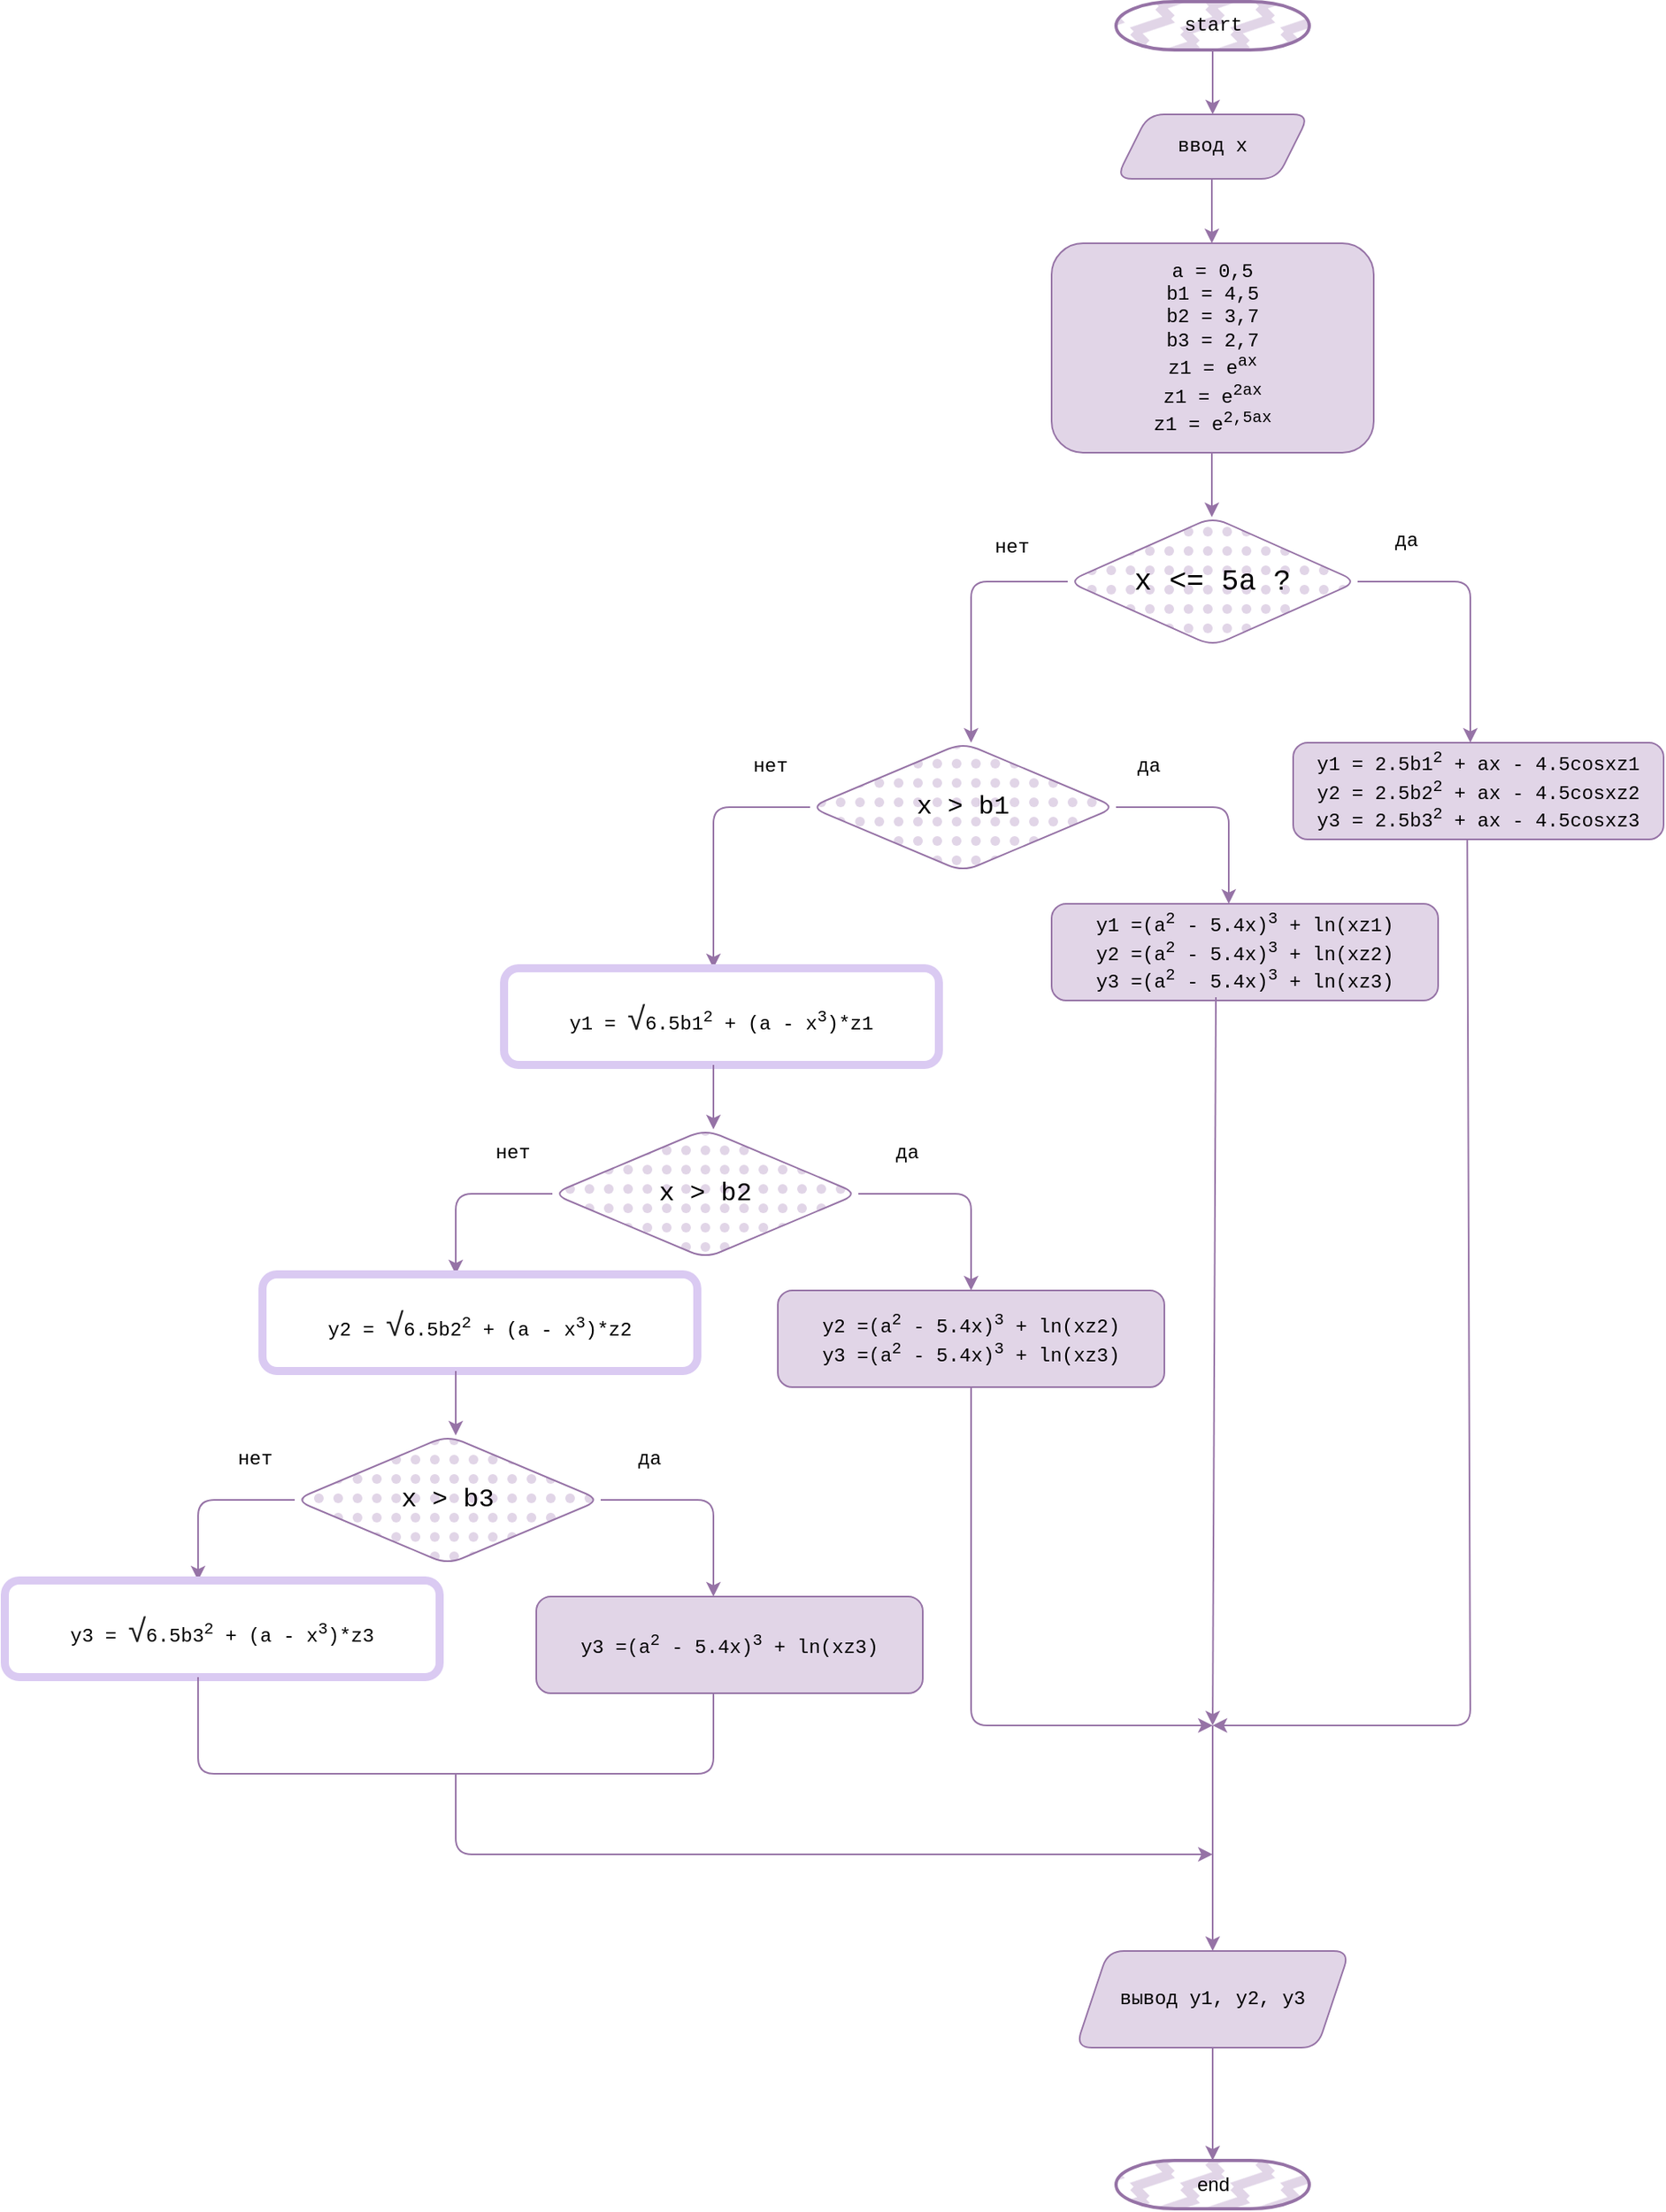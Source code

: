<mxfile version="24.7.17">
  <diagram id="6a731a19-8d31-9384-78a2-239565b7b9f0" name="Page-1">
    <mxGraphModel dx="1955" dy="716" grid="1" gridSize="10" guides="1" tooltips="1" connect="1" arrows="1" fold="1" page="1" pageScale="1" pageWidth="1169" pageHeight="827" background="none" math="0" shadow="0">
      <root>
        <mxCell id="0" />
        <mxCell id="1" parent="0" />
        <mxCell id="2" value="start" style="shape=mxgraph.flowchart.terminator;strokeWidth=2;gradientDirection=radial;fontStyle=0;html=1;fillColor=#e1d5e7;strokeColor=#9673a6;fillStyle=zigzag-line;rounded=1;fontFamily=Courier New;" parent="1" vertex="1">
          <mxGeometry x="260" y="60" width="120" height="30" as="geometry" />
        </mxCell>
        <mxCell id="40" value="end" style="shape=mxgraph.flowchart.terminator;strokeWidth=2;gradientDirection=north;fontStyle=0;html=1;rounded=1;fillColor=#e1d5e7;strokeColor=#9673a6;fillStyle=zigzag-line;" parent="1" vertex="1">
          <mxGeometry x="260" y="1400" width="120" height="30" as="geometry" />
        </mxCell>
        <mxCell id="43" value="" style="edgeStyle=elbowEdgeStyle;elbow=vertical;entryX=0.5;entryY=0;entryPerimeter=0;fontStyle=1;strokeColor=#9673a6;strokeWidth=1;html=1;fillColor=#e1d5e7;" parent="1" target="40" edge="1">
          <mxGeometry width="100" height="100" as="geometry">
            <mxPoint x="320" y="1330" as="sourcePoint" />
            <mxPoint x="100" y="-1120" as="targetPoint" />
            <Array as="points" />
          </mxGeometry>
        </mxCell>
        <mxCell id="nvhNC7b3r2czrJxHWV48-55" value="" style="endArrow=classic;html=1;rounded=1;fillColor=#e1d5e7;strokeColor=#9673a6;" parent="1" edge="1">
          <mxGeometry width="50" height="50" relative="1" as="geometry">
            <mxPoint x="320" y="90" as="sourcePoint" />
            <mxPoint x="320" y="130" as="targetPoint" />
          </mxGeometry>
        </mxCell>
        <mxCell id="nvhNC7b3r2czrJxHWV48-56" value="ввод x" style="shape=parallelogram;perimeter=parallelogramPerimeter;whiteSpace=wrap;html=1;fixedSize=1;fillColor=#e1d5e7;strokeColor=#9673a6;rounded=1;fontFamily=Courier New;" parent="1" vertex="1">
          <mxGeometry x="260" y="130" width="120" height="40" as="geometry" />
        </mxCell>
        <mxCell id="nvhNC7b3r2czrJxHWV48-58" value="" style="endArrow=classic;html=1;rounded=1;fillColor=#e1d5e7;strokeColor=#9673a6;" parent="1" edge="1">
          <mxGeometry width="50" height="50" relative="1" as="geometry">
            <mxPoint x="319.5" y="170" as="sourcePoint" />
            <mxPoint x="319.5" y="210" as="targetPoint" />
          </mxGeometry>
        </mxCell>
        <mxCell id="nvhNC7b3r2czrJxHWV48-59" value="&lt;font&gt;a = 0,5&lt;/font&gt;&lt;div&gt;&lt;font&gt;b1 = 4,5&lt;/font&gt;&lt;/div&gt;&lt;div&gt;&lt;font&gt;b2 = 3,7&lt;/font&gt;&lt;/div&gt;&lt;div&gt;&lt;font&gt;b3 = 2,7&lt;/font&gt;&lt;/div&gt;&lt;div&gt;&lt;font&gt;z1 = e&lt;sup&gt;ax&lt;/sup&gt;&lt;/font&gt;&lt;/div&gt;&lt;div&gt;&lt;font&gt;z1 = e&lt;sup&gt;2ax&lt;/sup&gt;&lt;sup&gt;&lt;br&gt;&lt;/sup&gt;&lt;/font&gt;&lt;/div&gt;&lt;div&gt;&lt;font&gt;z1 = e&lt;sup style=&quot;&quot;&gt;2,5ax&lt;/sup&gt;&lt;/font&gt;&lt;sup&gt;&lt;br&gt;&lt;/sup&gt;&lt;/div&gt;" style="rounded=1;whiteSpace=wrap;html=1;fontFamily=Courier New;fillColor=#e1d5e7;strokeColor=#9673a6;fillStyle=auto;glass=0;" parent="1" vertex="1">
          <mxGeometry x="220" y="210" width="200" height="130" as="geometry" />
        </mxCell>
        <mxCell id="nvhNC7b3r2czrJxHWV48-61" value="" style="endArrow=classic;html=1;rounded=1;fillColor=#e1d5e7;strokeColor=#9673a6;" parent="1" edge="1">
          <mxGeometry width="50" height="50" relative="1" as="geometry">
            <mxPoint x="319.5" y="340" as="sourcePoint" />
            <mxPoint x="319.5" y="380" as="targetPoint" />
          </mxGeometry>
        </mxCell>
        <mxCell id="nvhNC7b3r2czrJxHWV48-62" value="x &amp;lt;= 5a ?" style="rhombus;whiteSpace=wrap;html=1;rounded=1;glass=0;fillStyle=dots;strokeColor=#9673a6;align=center;verticalAlign=middle;fontFamily=Courier New;fontSize=18;fontColor=default;fillColor=#e1d5e7;" parent="1" vertex="1">
          <mxGeometry x="230" y="380" width="180" height="80" as="geometry" />
        </mxCell>
        <mxCell id="nvhNC7b3r2czrJxHWV48-63" value="" style="endArrow=classic;html=1;rounded=1;fontFamily=Courier New;fontSize=12;fontColor=default;fillColor=#e1d5e7;strokeColor=#9673a6;" parent="1" edge="1">
          <mxGeometry width="50" height="50" relative="1" as="geometry">
            <mxPoint x="410" y="420" as="sourcePoint" />
            <mxPoint x="480" y="520" as="targetPoint" />
            <Array as="points">
              <mxPoint x="480" y="420" />
            </Array>
          </mxGeometry>
        </mxCell>
        <mxCell id="nvhNC7b3r2czrJxHWV48-64" value="" style="endArrow=classic;html=1;rounded=1;fontFamily=Courier New;fontSize=12;fontColor=default;fillColor=#e1d5e7;strokeColor=#9673a6;" parent="1" edge="1">
          <mxGeometry width="50" height="50" relative="1" as="geometry">
            <mxPoint x="230" y="420" as="sourcePoint" />
            <mxPoint x="170" y="520" as="targetPoint" />
            <Array as="points">
              <mxPoint x="170" y="420" />
            </Array>
          </mxGeometry>
        </mxCell>
        <mxCell id="nvhNC7b3r2czrJxHWV48-65" value="да" style="text;html=1;align=center;verticalAlign=middle;resizable=0;points=[];autosize=1;strokeColor=none;fillColor=none;fontFamily=Courier New;fontSize=12;fontColor=default;" parent="1" vertex="1">
          <mxGeometry x="420" y="380" width="40" height="30" as="geometry" />
        </mxCell>
        <mxCell id="nvhNC7b3r2czrJxHWV48-66" value="нет" style="text;html=1;align=center;verticalAlign=middle;resizable=0;points=[];autosize=1;strokeColor=none;fillColor=none;fontFamily=Courier New;fontSize=12;fontColor=default;" parent="1" vertex="1">
          <mxGeometry x="170" y="384" width="50" height="30" as="geometry" />
        </mxCell>
        <mxCell id="nvhNC7b3r2czrJxHWV48-67" value="y1 = 2.5b1&lt;sup&gt;2&lt;/sup&gt; + ax - 4.5cosxz1&lt;div&gt;y2 = 2.5b2&lt;sup&gt;2&lt;/sup&gt;&amp;nbsp;+ ax - 4.5cosxz2&lt;br&gt;&lt;/div&gt;&lt;div&gt;y3 = 2.5b3&lt;sup&gt;2&lt;/sup&gt;&amp;nbsp;+ ax - 4.5cosxz3&lt;br&gt;&lt;/div&gt;" style="rounded=1;whiteSpace=wrap;html=1;glass=0;fillStyle=auto;strokeColor=#9673a6;align=center;verticalAlign=middle;fontFamily=Courier New;fontSize=12;fontColor=default;fillColor=#e1d5e7;" parent="1" vertex="1">
          <mxGeometry x="370" y="520" width="230" height="60" as="geometry" />
        </mxCell>
        <mxCell id="nvhNC7b3r2czrJxHWV48-68" value="" style="endArrow=classic;html=1;rounded=1;fontFamily=Courier New;fontSize=12;fontColor=default;fillColor=#e1d5e7;strokeColor=#9673a6;exitX=0.47;exitY=1;exitDx=0;exitDy=0;exitPerimeter=0;" parent="1" source="nvhNC7b3r2czrJxHWV48-67" edge="1">
          <mxGeometry width="50" height="50" relative="1" as="geometry">
            <mxPoint x="405" y="690" as="sourcePoint" />
            <mxPoint x="320" y="1130" as="targetPoint" />
            <Array as="points">
              <mxPoint x="480" y="1130" />
            </Array>
          </mxGeometry>
        </mxCell>
        <mxCell id="nvhNC7b3r2czrJxHWV48-69" value="вывод y1, y2, y3" style="shape=parallelogram;perimeter=parallelogramPerimeter;whiteSpace=wrap;html=1;fixedSize=1;rounded=1;glass=0;fillStyle=auto;strokeColor=#9673a6;align=center;verticalAlign=middle;fontFamily=Courier New;fontSize=12;fontColor=default;fillColor=#e1d5e7;" parent="1" vertex="1">
          <mxGeometry x="235" y="1270" width="170" height="60" as="geometry" />
        </mxCell>
        <mxCell id="nvhNC7b3r2czrJxHWV48-70" value="" style="edgeStyle=elbowEdgeStyle;elbow=vertical;entryX=0.5;entryY=0;fontStyle=1;strokeColor=#9673a6;strokeWidth=1;html=1;fillColor=#e1d5e7;entryDx=0;entryDy=0;" parent="1" target="nvhNC7b3r2czrJxHWV48-69" edge="1">
          <mxGeometry width="100" height="100" as="geometry">
            <mxPoint x="320" y="1130" as="sourcePoint" />
            <mxPoint x="319.5" y="1160" as="targetPoint" />
            <Array as="points" />
          </mxGeometry>
        </mxCell>
        <mxCell id="nvhNC7b3r2czrJxHWV48-71" value="&lt;font style=&quot;font-size: 16px;&quot;&gt;x &amp;gt; b1&lt;/font&gt;" style="rhombus;whiteSpace=wrap;html=1;rounded=1;glass=0;fillStyle=dots;strokeColor=#9673a6;align=center;verticalAlign=middle;fontFamily=Courier New;fontSize=12;fontColor=default;fillColor=#e1d5e7;" parent="1" vertex="1">
          <mxGeometry x="70" y="520" width="190" height="80" as="geometry" />
        </mxCell>
        <mxCell id="nvhNC7b3r2czrJxHWV48-73" value="" style="endArrow=classic;html=1;rounded=1;fontFamily=Courier New;fontSize=12;fontColor=default;fillColor=#e1d5e7;strokeColor=#9673a6;" parent="1" edge="1">
          <mxGeometry width="50" height="50" relative="1" as="geometry">
            <mxPoint x="260" y="560" as="sourcePoint" />
            <mxPoint x="330" y="620" as="targetPoint" />
            <Array as="points">
              <mxPoint x="330" y="560" />
            </Array>
          </mxGeometry>
        </mxCell>
        <mxCell id="nvhNC7b3r2czrJxHWV48-74" value="" style="endArrow=classic;html=1;rounded=1;fontFamily=Courier New;fontSize=12;fontColor=default;fillColor=#e1d5e7;strokeColor=#9673a6;" parent="1" edge="1">
          <mxGeometry width="50" height="50" relative="1" as="geometry">
            <mxPoint x="70" y="560" as="sourcePoint" />
            <mxPoint x="10" y="660" as="targetPoint" />
            <Array as="points">
              <mxPoint x="10" y="560" />
            </Array>
          </mxGeometry>
        </mxCell>
        <mxCell id="nvhNC7b3r2czrJxHWV48-75" value="да" style="text;html=1;align=center;verticalAlign=middle;resizable=0;points=[];autosize=1;strokeColor=none;fillColor=none;fontFamily=Courier New;fontSize=12;fontColor=default;" parent="1" vertex="1">
          <mxGeometry x="260" y="520" width="40" height="30" as="geometry" />
        </mxCell>
        <mxCell id="nvhNC7b3r2czrJxHWV48-76" value="нет" style="text;html=1;align=center;verticalAlign=middle;resizable=0;points=[];autosize=1;strokeColor=none;fillColor=none;fontFamily=Courier New;fontSize=12;fontColor=default;" parent="1" vertex="1">
          <mxGeometry x="20" y="520" width="50" height="30" as="geometry" />
        </mxCell>
        <mxCell id="nvhNC7b3r2czrJxHWV48-77" value="y1 =(a&lt;sup&gt;2&lt;/sup&gt; - 5.4x)&lt;sup&gt;3&lt;/sup&gt; + ln(xz1)&lt;div&gt;y2 =(a&lt;sup&gt;2&lt;/sup&gt;&amp;nbsp;- 5.4x)&lt;sup&gt;3&lt;/sup&gt;&amp;nbsp;+ ln(xz2)&lt;br&gt;&lt;/div&gt;&lt;div&gt;y3 =(a&lt;sup&gt;2&lt;/sup&gt;&amp;nbsp;- 5.4x)&lt;sup&gt;3&lt;/sup&gt;&amp;nbsp;+ ln(xz3)&lt;br&gt;&lt;/div&gt;" style="rounded=1;whiteSpace=wrap;html=1;glass=0;fillStyle=auto;align=center;verticalAlign=middle;fontFamily=Courier New;fontSize=12;fillColor=#e1d5e7;strokeColor=#9673a6;" parent="1" vertex="1">
          <mxGeometry x="220" y="620" width="240" height="60" as="geometry" />
        </mxCell>
        <mxCell id="nvhNC7b3r2czrJxHWV48-78" value="&lt;font style=&quot;font-size: 16px;&quot;&gt;x &amp;gt; b2&lt;/font&gt;" style="rhombus;whiteSpace=wrap;html=1;rounded=1;glass=0;fillStyle=dots;strokeColor=#9673a6;align=center;verticalAlign=middle;fontFamily=Courier New;fontSize=12;fontColor=default;fillColor=#e1d5e7;" parent="1" vertex="1">
          <mxGeometry x="-90" y="760" width="190" height="80" as="geometry" />
        </mxCell>
        <mxCell id="nvhNC7b3r2czrJxHWV48-79" value="y1 =&amp;nbsp;&lt;span style=&quot;color: rgb(31, 31, 31); font-family: &amp;quot;Google Sans&amp;quot;, Arial, sans-serif; font-size: 20px; text-align: left; background-color: rgb(255, 255, 255);&quot;&gt;√&lt;/span&gt;6.5b1&lt;sup&gt;2&lt;/sup&gt; + (a - x&lt;sup&gt;3&lt;/sup&gt;)*z1" style="rounded=1;whiteSpace=wrap;html=1;glass=0;fillStyle=auto;align=center;verticalAlign=middle;fontFamily=Courier New;fontSize=12;strokeWidth=5;strokeColor=#dacaf2;" parent="1" vertex="1">
          <mxGeometry x="-120" y="660" width="270" height="60" as="geometry" />
        </mxCell>
        <mxCell id="nvhNC7b3r2czrJxHWV48-80" value="" style="endArrow=classic;html=1;rounded=1;fillColor=#e1d5e7;strokeColor=#9673a6;" parent="1" edge="1">
          <mxGeometry width="50" height="50" relative="1" as="geometry">
            <mxPoint x="10" y="720" as="sourcePoint" />
            <mxPoint x="10" y="760" as="targetPoint" />
          </mxGeometry>
        </mxCell>
        <mxCell id="nvhNC7b3r2czrJxHWV48-81" value="" style="endArrow=classic;html=1;rounded=1;fontFamily=Courier New;fontSize=12;fontColor=default;fillColor=#e1d5e7;strokeColor=#9673a6;" parent="1" edge="1">
          <mxGeometry width="50" height="50" relative="1" as="geometry">
            <mxPoint x="100" y="800" as="sourcePoint" />
            <mxPoint x="170" y="860" as="targetPoint" />
            <Array as="points">
              <mxPoint x="170" y="800" />
            </Array>
          </mxGeometry>
        </mxCell>
        <mxCell id="nvhNC7b3r2czrJxHWV48-82" value="" style="endArrow=classic;html=1;rounded=1;fontFamily=Courier New;fontSize=12;fontColor=default;fillColor=#e1d5e7;strokeColor=#9673a6;" parent="1" edge="1">
          <mxGeometry width="50" height="50" relative="1" as="geometry">
            <mxPoint x="-90" y="800" as="sourcePoint" />
            <mxPoint x="-150" y="850" as="targetPoint" />
            <Array as="points">
              <mxPoint x="-150" y="800" />
            </Array>
          </mxGeometry>
        </mxCell>
        <mxCell id="nvhNC7b3r2czrJxHWV48-83" value="" style="endArrow=classic;html=1;rounded=1;fontFamily=Courier New;fontSize=12;fontColor=default;exitX=0.425;exitY=0.967;exitDx=0;exitDy=0;exitPerimeter=0;fillColor=#e1d5e7;strokeColor=#9673a6;" parent="1" source="nvhNC7b3r2czrJxHWV48-77" edge="1">
          <mxGeometry width="50" height="50" relative="1" as="geometry">
            <mxPoint x="330" y="680" as="sourcePoint" />
            <mxPoint x="320" y="1130" as="targetPoint" />
          </mxGeometry>
        </mxCell>
        <mxCell id="nvhNC7b3r2czrJxHWV48-84" value="да" style="text;html=1;align=center;verticalAlign=middle;resizable=0;points=[];autosize=1;strokeColor=none;fillColor=none;fontFamily=Courier New;fontSize=12;fontColor=default;" parent="1" vertex="1">
          <mxGeometry x="110" y="760" width="40" height="30" as="geometry" />
        </mxCell>
        <mxCell id="nvhNC7b3r2czrJxHWV48-85" value="нет" style="text;html=1;align=center;verticalAlign=middle;resizable=0;points=[];autosize=1;strokeColor=none;fillColor=none;fontFamily=Courier New;fontSize=12;fontColor=default;" parent="1" vertex="1">
          <mxGeometry x="-140" y="760" width="50" height="30" as="geometry" />
        </mxCell>
        <mxCell id="nvhNC7b3r2czrJxHWV48-87" value="&lt;div&gt;y2 =(a&lt;sup&gt;2&lt;/sup&gt;&amp;nbsp;- 5.4x)&lt;sup&gt;3&lt;/sup&gt;&amp;nbsp;+ ln(xz2)&lt;br&gt;&lt;/div&gt;&lt;div&gt;y3 =(a&lt;sup&gt;2&lt;/sup&gt;&amp;nbsp;- 5.4x)&lt;sup&gt;3&lt;/sup&gt;&amp;nbsp;+ ln(xz3)&lt;br&gt;&lt;/div&gt;" style="rounded=1;whiteSpace=wrap;html=1;glass=0;fillStyle=auto;align=center;verticalAlign=middle;fontFamily=Courier New;fontSize=12;fillColor=#e1d5e7;strokeColor=#9673a6;" parent="1" vertex="1">
          <mxGeometry x="50" y="860" width="240" height="60" as="geometry" />
        </mxCell>
        <mxCell id="nvhNC7b3r2czrJxHWV48-88" value="" style="endArrow=classic;html=1;rounded=1;fontFamily=Courier New;fontSize=12;fontColor=default;fillColor=#e1d5e7;strokeColor=#9673a6;exitX=0.5;exitY=1;exitDx=0;exitDy=0;" parent="1" source="nvhNC7b3r2czrJxHWV48-87" edge="1">
          <mxGeometry width="50" height="50" relative="1" as="geometry">
            <mxPoint x="95" y="1010" as="sourcePoint" />
            <mxPoint x="320" y="1130" as="targetPoint" />
            <Array as="points">
              <mxPoint x="170" y="1130" />
            </Array>
          </mxGeometry>
        </mxCell>
        <mxCell id="nvhNC7b3r2czrJxHWV48-89" value="y2 =&amp;nbsp;&lt;span style=&quot;color: rgb(31, 31, 31); font-family: &amp;quot;Google Sans&amp;quot;, Arial, sans-serif; font-size: 20px; text-align: left; background-color: rgb(255, 255, 255);&quot;&gt;√&lt;/span&gt;6.5b2&lt;sup&gt;2&lt;/sup&gt; + (a - x&lt;sup&gt;3&lt;/sup&gt;)*z2" style="rounded=1;whiteSpace=wrap;html=1;glass=0;fillStyle=auto;align=center;verticalAlign=middle;fontFamily=Courier New;fontSize=12;strokeWidth=5;strokeColor=#dacaf2;" parent="1" vertex="1">
          <mxGeometry x="-270" y="850" width="270" height="60" as="geometry" />
        </mxCell>
        <mxCell id="nvhNC7b3r2czrJxHWV48-90" value="&lt;font style=&quot;font-size: 16px;&quot;&gt;x &amp;gt; b3&lt;/font&gt;" style="rhombus;whiteSpace=wrap;html=1;rounded=1;glass=0;fillStyle=dots;strokeColor=#9673a6;align=center;verticalAlign=middle;fontFamily=Courier New;fontSize=12;fontColor=default;fillColor=#e1d5e7;" parent="1" vertex="1">
          <mxGeometry x="-250" y="950" width="190" height="80" as="geometry" />
        </mxCell>
        <mxCell id="nvhNC7b3r2czrJxHWV48-91" value="" style="endArrow=classic;html=1;rounded=1;fillColor=#e1d5e7;strokeColor=#9673a6;" parent="1" edge="1">
          <mxGeometry width="50" height="50" relative="1" as="geometry">
            <mxPoint x="-150" y="910" as="sourcePoint" />
            <mxPoint x="-150" y="950" as="targetPoint" />
          </mxGeometry>
        </mxCell>
        <mxCell id="nvhNC7b3r2czrJxHWV48-92" value="" style="endArrow=classic;html=1;rounded=1;fontFamily=Courier New;fontSize=12;fontColor=default;fillColor=#e1d5e7;strokeColor=#9673a6;" parent="1" edge="1">
          <mxGeometry width="50" height="50" relative="1" as="geometry">
            <mxPoint x="-60" y="990" as="sourcePoint" />
            <mxPoint x="10" y="1050" as="targetPoint" />
            <Array as="points">
              <mxPoint x="10" y="990" />
            </Array>
          </mxGeometry>
        </mxCell>
        <mxCell id="nvhNC7b3r2czrJxHWV48-93" value="" style="endArrow=classic;html=1;rounded=1;fontFamily=Courier New;fontSize=12;fontColor=default;fillColor=#e1d5e7;strokeColor=#9673a6;" parent="1" edge="1">
          <mxGeometry width="50" height="50" relative="1" as="geometry">
            <mxPoint x="-250" y="990" as="sourcePoint" />
            <mxPoint x="-310" y="1040" as="targetPoint" />
            <Array as="points">
              <mxPoint x="-310" y="990" />
            </Array>
          </mxGeometry>
        </mxCell>
        <mxCell id="nvhNC7b3r2czrJxHWV48-94" value="да" style="text;html=1;align=center;verticalAlign=middle;resizable=0;points=[];autosize=1;strokeColor=none;fillColor=none;fontFamily=Courier New;fontSize=12;fontColor=default;" parent="1" vertex="1">
          <mxGeometry x="-50" y="950" width="40" height="30" as="geometry" />
        </mxCell>
        <mxCell id="nvhNC7b3r2czrJxHWV48-95" value="нет" style="text;html=1;align=center;verticalAlign=middle;resizable=0;points=[];autosize=1;strokeColor=none;fillColor=none;fontFamily=Courier New;fontSize=12;fontColor=default;" parent="1" vertex="1">
          <mxGeometry x="-300" y="950" width="50" height="30" as="geometry" />
        </mxCell>
        <mxCell id="nvhNC7b3r2czrJxHWV48-96" value="&lt;div&gt;&lt;span style=&quot;background-color: initial;&quot;&gt;y3 =(a&lt;/span&gt;&lt;sup style=&quot;background-color: initial;&quot;&gt;2&lt;/sup&gt;&lt;span style=&quot;background-color: initial;&quot;&gt;&amp;nbsp;- 5.4x)&lt;/span&gt;&lt;sup style=&quot;background-color: initial;&quot;&gt;3&lt;/sup&gt;&lt;span style=&quot;background-color: initial;&quot;&gt;&amp;nbsp;+ ln(xz3)&lt;/span&gt;&lt;br&gt;&lt;/div&gt;" style="rounded=1;whiteSpace=wrap;html=1;glass=0;fillStyle=auto;align=center;verticalAlign=middle;fontFamily=Courier New;fontSize=12;fillColor=#e1d5e7;strokeColor=#9673a6;" parent="1" vertex="1">
          <mxGeometry x="-100" y="1050" width="240" height="60" as="geometry" />
        </mxCell>
        <mxCell id="nvhNC7b3r2czrJxHWV48-97" value="y3 =&amp;nbsp;&lt;span style=&quot;color: rgb(31, 31, 31); font-family: &amp;quot;Google Sans&amp;quot;, Arial, sans-serif; font-size: 20px; text-align: left; background-color: rgb(255, 255, 255);&quot;&gt;√&lt;/span&gt;6.5b3&lt;sup&gt;2&lt;/sup&gt; + (a - x&lt;sup&gt;3&lt;/sup&gt;)*z3" style="rounded=1;whiteSpace=wrap;html=1;glass=0;fillStyle=auto;align=center;verticalAlign=middle;fontFamily=Courier New;fontSize=12;strokeWidth=5;strokeColor=#dacaf2;" parent="1" vertex="1">
          <mxGeometry x="-430" y="1040" width="270" height="60" as="geometry" />
        </mxCell>
        <mxCell id="nvhNC7b3r2czrJxHWV48-98" value="" style="endArrow=none;html=1;rounded=1;fontFamily=Courier New;fontSize=12;fontColor=default;fillColor=#e1d5e7;strokeColor=#9673a6;" parent="1" edge="1">
          <mxGeometry width="50" height="50" relative="1" as="geometry">
            <mxPoint x="-280" y="1160" as="sourcePoint" />
            <mxPoint x="10" y="1110" as="targetPoint" />
            <Array as="points">
              <mxPoint x="10" y="1160" />
            </Array>
          </mxGeometry>
        </mxCell>
        <mxCell id="nvhNC7b3r2czrJxHWV48-99" value="" style="endArrow=none;html=1;rounded=1;fontFamily=Courier New;fontSize=12;fontColor=default;fillColor=#e1d5e7;strokeColor=#9673a6;" parent="1" edge="1">
          <mxGeometry width="50" height="50" relative="1" as="geometry">
            <mxPoint x="-270" y="1160" as="sourcePoint" />
            <mxPoint x="-310" y="1100" as="targetPoint" />
            <Array as="points">
              <mxPoint x="-310" y="1160" />
            </Array>
          </mxGeometry>
        </mxCell>
        <mxCell id="nvhNC7b3r2czrJxHWV48-100" value="" style="endArrow=classic;html=1;rounded=1;fontFamily=Courier New;fontSize=12;fontColor=default;fillColor=#e1d5e7;strokeColor=#9673a6;" parent="1" edge="1">
          <mxGeometry width="50" height="50" relative="1" as="geometry">
            <mxPoint x="-150" y="1160" as="sourcePoint" />
            <mxPoint x="320" y="1210" as="targetPoint" />
            <Array as="points">
              <mxPoint x="-150" y="1210" />
            </Array>
          </mxGeometry>
        </mxCell>
      </root>
    </mxGraphModel>
  </diagram>
</mxfile>
